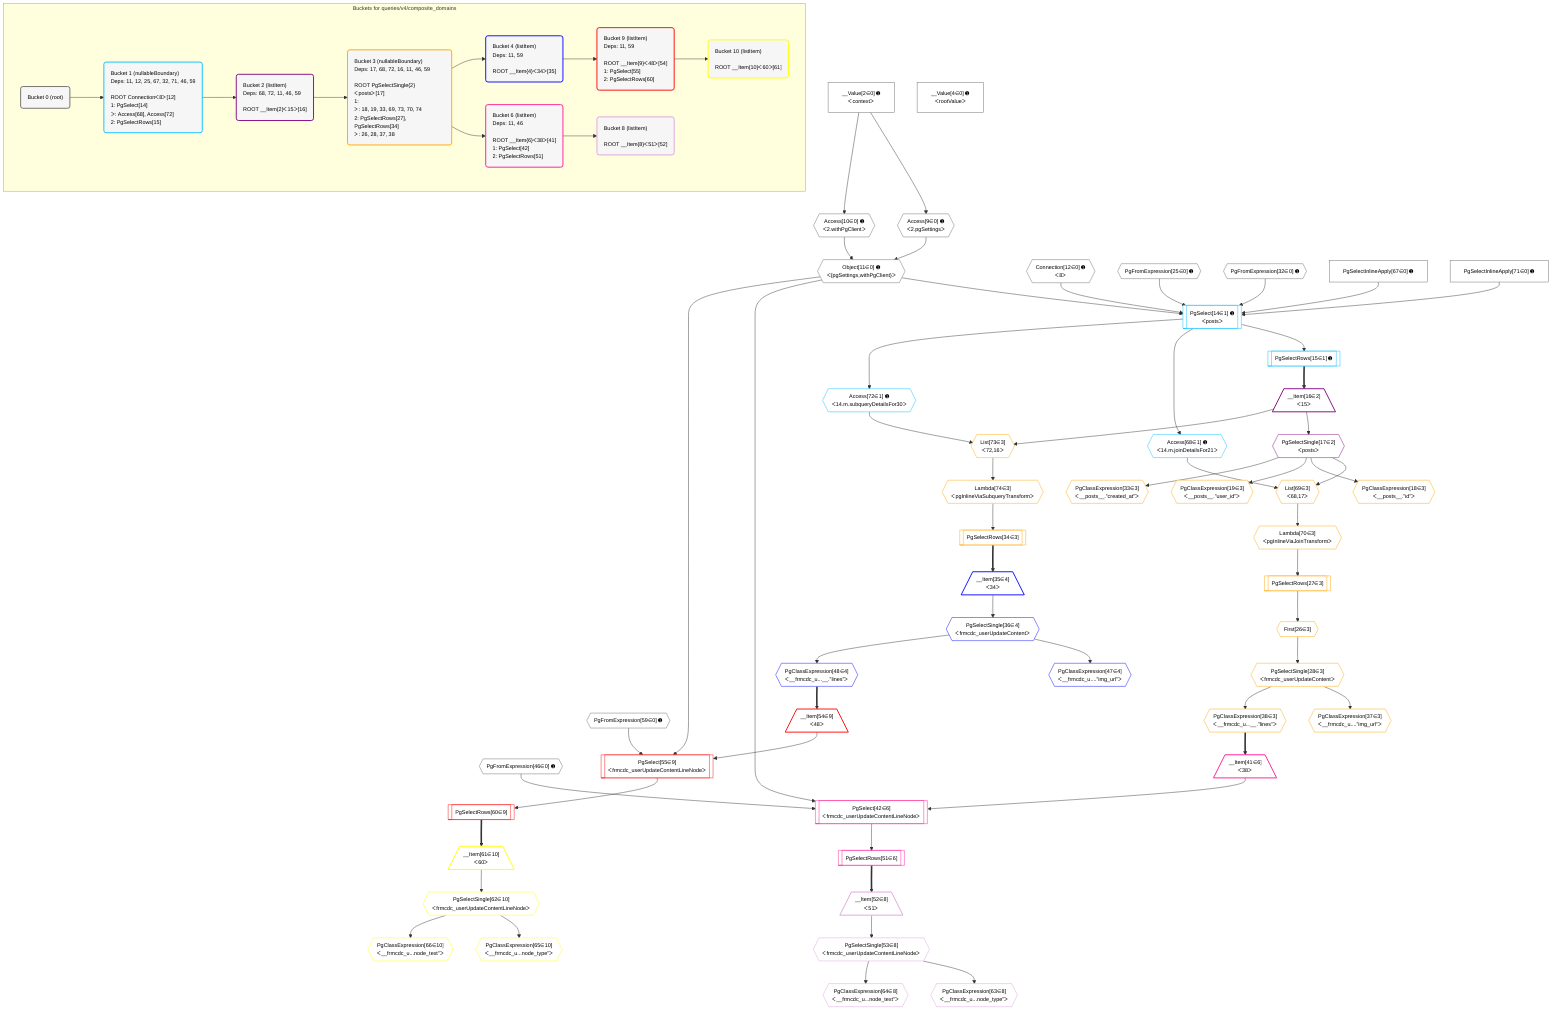 %%{init: {'themeVariables': { 'fontSize': '12px'}}}%%
graph TD
    classDef path fill:#eee,stroke:#000,color:#000
    classDef plan fill:#fff,stroke-width:1px,color:#000
    classDef itemplan fill:#fff,stroke-width:2px,color:#000
    classDef unbatchedplan fill:#dff,stroke-width:1px,color:#000
    classDef sideeffectplan fill:#fcc,stroke-width:2px,color:#000
    classDef bucket fill:#f6f6f6,color:#000,stroke-width:2px,text-align:left

    subgraph "Buckets for queries/v4/composite_domains"
    Bucket0("Bucket 0 (root)"):::bucket
    Bucket1("Bucket 1 (nullableBoundary)<br />Deps: 11, 12, 25, 67, 32, 71, 46, 59<br /><br />ROOT Connectionᐸ8ᐳ[12]<br />1: PgSelect[14]<br />ᐳ: Access[68], Access[72]<br />2: PgSelectRows[15]"):::bucket
    Bucket2("Bucket 2 (listItem)<br />Deps: 68, 72, 11, 46, 59<br /><br />ROOT __Item{2}ᐸ15ᐳ[16]"):::bucket
    Bucket3("Bucket 3 (nullableBoundary)<br />Deps: 17, 68, 72, 16, 11, 46, 59<br /><br />ROOT PgSelectSingle{2}ᐸpostsᐳ[17]<br />1: <br />ᐳ: 18, 19, 33, 69, 73, 70, 74<br />2: PgSelectRows[27], PgSelectRows[34]<br />ᐳ: 26, 28, 37, 38"):::bucket
    Bucket4("Bucket 4 (listItem)<br />Deps: 11, 59<br /><br />ROOT __Item{4}ᐸ34ᐳ[35]"):::bucket
    Bucket6("Bucket 6 (listItem)<br />Deps: 11, 46<br /><br />ROOT __Item{6}ᐸ38ᐳ[41]<br />1: PgSelect[42]<br />2: PgSelectRows[51]"):::bucket
    Bucket8("Bucket 8 (listItem)<br /><br />ROOT __Item{8}ᐸ51ᐳ[52]"):::bucket
    Bucket9("Bucket 9 (listItem)<br />Deps: 11, 59<br /><br />ROOT __Item{9}ᐸ48ᐳ[54]<br />1: PgSelect[55]<br />2: PgSelectRows[60]"):::bucket
    Bucket10("Bucket 10 (listItem)<br /><br />ROOT __Item{10}ᐸ60ᐳ[61]"):::bucket
    end
    Bucket0 --> Bucket1
    Bucket1 --> Bucket2
    Bucket2 --> Bucket3
    Bucket3 --> Bucket4 & Bucket6
    Bucket4 --> Bucket9
    Bucket6 --> Bucket8
    Bucket9 --> Bucket10

    %% plan dependencies
    Object11{{"Object[11∈0] ➊<br />ᐸ{pgSettings,withPgClient}ᐳ"}}:::plan
    Access9{{"Access[9∈0] ➊<br />ᐸ2.pgSettingsᐳ"}}:::plan
    Access10{{"Access[10∈0] ➊<br />ᐸ2.withPgClientᐳ"}}:::plan
    Access9 & Access10 --> Object11
    __Value2["__Value[2∈0] ➊<br />ᐸcontextᐳ"]:::plan
    __Value2 --> Access9
    __Value2 --> Access10
    __Value4["__Value[4∈0] ➊<br />ᐸrootValueᐳ"]:::plan
    Connection12{{"Connection[12∈0] ➊<br />ᐸ8ᐳ"}}:::plan
    PgFromExpression25{{"PgFromExpression[25∈0] ➊"}}:::plan
    PgFromExpression32{{"PgFromExpression[32∈0] ➊"}}:::plan
    PgFromExpression46{{"PgFromExpression[46∈0] ➊"}}:::plan
    PgFromExpression59{{"PgFromExpression[59∈0] ➊"}}:::plan
    PgSelectInlineApply67["PgSelectInlineApply[67∈0] ➊"]:::plan
    PgSelectInlineApply71["PgSelectInlineApply[71∈0] ➊"]:::plan
    PgSelect14[["PgSelect[14∈1] ➊<br />ᐸpostsᐳ"]]:::plan
    Object11 & Connection12 & PgFromExpression25 & PgSelectInlineApply67 & PgFromExpression32 & PgSelectInlineApply71 --> PgSelect14
    PgSelectRows15[["PgSelectRows[15∈1] ➊"]]:::plan
    PgSelect14 --> PgSelectRows15
    Access68{{"Access[68∈1] ➊<br />ᐸ14.m.joinDetailsFor21ᐳ"}}:::plan
    PgSelect14 --> Access68
    Access72{{"Access[72∈1] ➊<br />ᐸ14.m.subqueryDetailsFor30ᐳ"}}:::plan
    PgSelect14 --> Access72
    __Item16[/"__Item[16∈2]<br />ᐸ15ᐳ"\]:::itemplan
    PgSelectRows15 ==> __Item16
    PgSelectSingle17{{"PgSelectSingle[17∈2]<br />ᐸpostsᐳ"}}:::plan
    __Item16 --> PgSelectSingle17
    List69{{"List[69∈3]<br />ᐸ68,17ᐳ"}}:::plan
    Access68 & PgSelectSingle17 --> List69
    List73{{"List[73∈3]<br />ᐸ72,16ᐳ"}}:::plan
    Access72 & __Item16 --> List73
    PgClassExpression18{{"PgClassExpression[18∈3]<br />ᐸ__posts__.”id”ᐳ"}}:::plan
    PgSelectSingle17 --> PgClassExpression18
    PgClassExpression19{{"PgClassExpression[19∈3]<br />ᐸ__posts__.”user_id”ᐳ"}}:::plan
    PgSelectSingle17 --> PgClassExpression19
    First26{{"First[26∈3]"}}:::plan
    PgSelectRows27[["PgSelectRows[27∈3]"]]:::plan
    PgSelectRows27 --> First26
    Lambda70{{"Lambda[70∈3]<br />ᐸpgInlineViaJoinTransformᐳ"}}:::plan
    Lambda70 --> PgSelectRows27
    PgSelectSingle28{{"PgSelectSingle[28∈3]<br />ᐸfrmcdc_userUpdateContentᐳ"}}:::plan
    First26 --> PgSelectSingle28
    PgClassExpression33{{"PgClassExpression[33∈3]<br />ᐸ__posts__.”created_at”ᐳ"}}:::plan
    PgSelectSingle17 --> PgClassExpression33
    PgSelectRows34[["PgSelectRows[34∈3]"]]:::plan
    Lambda74{{"Lambda[74∈3]<br />ᐸpgInlineViaSubqueryTransformᐳ"}}:::plan
    Lambda74 --> PgSelectRows34
    PgClassExpression37{{"PgClassExpression[37∈3]<br />ᐸ__frmcdc_u....”img_url”ᐳ"}}:::plan
    PgSelectSingle28 --> PgClassExpression37
    PgClassExpression38{{"PgClassExpression[38∈3]<br />ᐸ__frmcdc_u...__.”lines”ᐳ"}}:::plan
    PgSelectSingle28 --> PgClassExpression38
    List69 --> Lambda70
    List73 --> Lambda74
    __Item35[/"__Item[35∈4]<br />ᐸ34ᐳ"\]:::itemplan
    PgSelectRows34 ==> __Item35
    PgSelectSingle36{{"PgSelectSingle[36∈4]<br />ᐸfrmcdc_userUpdateContentᐳ"}}:::plan
    __Item35 --> PgSelectSingle36
    PgClassExpression47{{"PgClassExpression[47∈4]<br />ᐸ__frmcdc_u....”img_url”ᐳ"}}:::plan
    PgSelectSingle36 --> PgClassExpression47
    PgClassExpression48{{"PgClassExpression[48∈4]<br />ᐸ__frmcdc_u...__.”lines”ᐳ"}}:::plan
    PgSelectSingle36 --> PgClassExpression48
    PgSelect42[["PgSelect[42∈6]<br />ᐸfrmcdc_userUpdateContentLineNodeᐳ"]]:::plan
    __Item41[/"__Item[41∈6]<br />ᐸ38ᐳ"\]:::itemplan
    Object11 & __Item41 & PgFromExpression46 --> PgSelect42
    PgClassExpression38 ==> __Item41
    PgSelectRows51[["PgSelectRows[51∈6]"]]:::plan
    PgSelect42 --> PgSelectRows51
    __Item52[/"__Item[52∈8]<br />ᐸ51ᐳ"\]:::itemplan
    PgSelectRows51 ==> __Item52
    PgSelectSingle53{{"PgSelectSingle[53∈8]<br />ᐸfrmcdc_userUpdateContentLineNodeᐳ"}}:::plan
    __Item52 --> PgSelectSingle53
    PgClassExpression63{{"PgClassExpression[63∈8]<br />ᐸ__frmcdc_u...node_type”ᐳ"}}:::plan
    PgSelectSingle53 --> PgClassExpression63
    PgClassExpression64{{"PgClassExpression[64∈8]<br />ᐸ__frmcdc_u...node_text”ᐳ"}}:::plan
    PgSelectSingle53 --> PgClassExpression64
    PgSelect55[["PgSelect[55∈9]<br />ᐸfrmcdc_userUpdateContentLineNodeᐳ"]]:::plan
    __Item54[/"__Item[54∈9]<br />ᐸ48ᐳ"\]:::itemplan
    Object11 & __Item54 & PgFromExpression59 --> PgSelect55
    PgClassExpression48 ==> __Item54
    PgSelectRows60[["PgSelectRows[60∈9]"]]:::plan
    PgSelect55 --> PgSelectRows60
    __Item61[/"__Item[61∈10]<br />ᐸ60ᐳ"\]:::itemplan
    PgSelectRows60 ==> __Item61
    PgSelectSingle62{{"PgSelectSingle[62∈10]<br />ᐸfrmcdc_userUpdateContentLineNodeᐳ"}}:::plan
    __Item61 --> PgSelectSingle62
    PgClassExpression65{{"PgClassExpression[65∈10]<br />ᐸ__frmcdc_u...node_type”ᐳ"}}:::plan
    PgSelectSingle62 --> PgClassExpression65
    PgClassExpression66{{"PgClassExpression[66∈10]<br />ᐸ__frmcdc_u...node_text”ᐳ"}}:::plan
    PgSelectSingle62 --> PgClassExpression66

    %% define steps
    classDef bucket0 stroke:#696969
    class Bucket0,__Value2,__Value4,Access9,Access10,Object11,Connection12,PgFromExpression25,PgFromExpression32,PgFromExpression46,PgFromExpression59,PgSelectInlineApply67,PgSelectInlineApply71 bucket0
    classDef bucket1 stroke:#00bfff
    class Bucket1,PgSelect14,PgSelectRows15,Access68,Access72 bucket1
    classDef bucket2 stroke:#7f007f
    class Bucket2,__Item16,PgSelectSingle17 bucket2
    classDef bucket3 stroke:#ffa500
    class Bucket3,PgClassExpression18,PgClassExpression19,First26,PgSelectRows27,PgSelectSingle28,PgClassExpression33,PgSelectRows34,PgClassExpression37,PgClassExpression38,List69,Lambda70,List73,Lambda74 bucket3
    classDef bucket4 stroke:#0000ff
    class Bucket4,__Item35,PgSelectSingle36,PgClassExpression47,PgClassExpression48 bucket4
    classDef bucket6 stroke:#ff1493
    class Bucket6,__Item41,PgSelect42,PgSelectRows51 bucket6
    classDef bucket8 stroke:#dda0dd
    class Bucket8,__Item52,PgSelectSingle53,PgClassExpression63,PgClassExpression64 bucket8
    classDef bucket9 stroke:#ff0000
    class Bucket9,__Item54,PgSelect55,PgSelectRows60 bucket9
    classDef bucket10 stroke:#ffff00
    class Bucket10,__Item61,PgSelectSingle62,PgClassExpression65,PgClassExpression66 bucket10